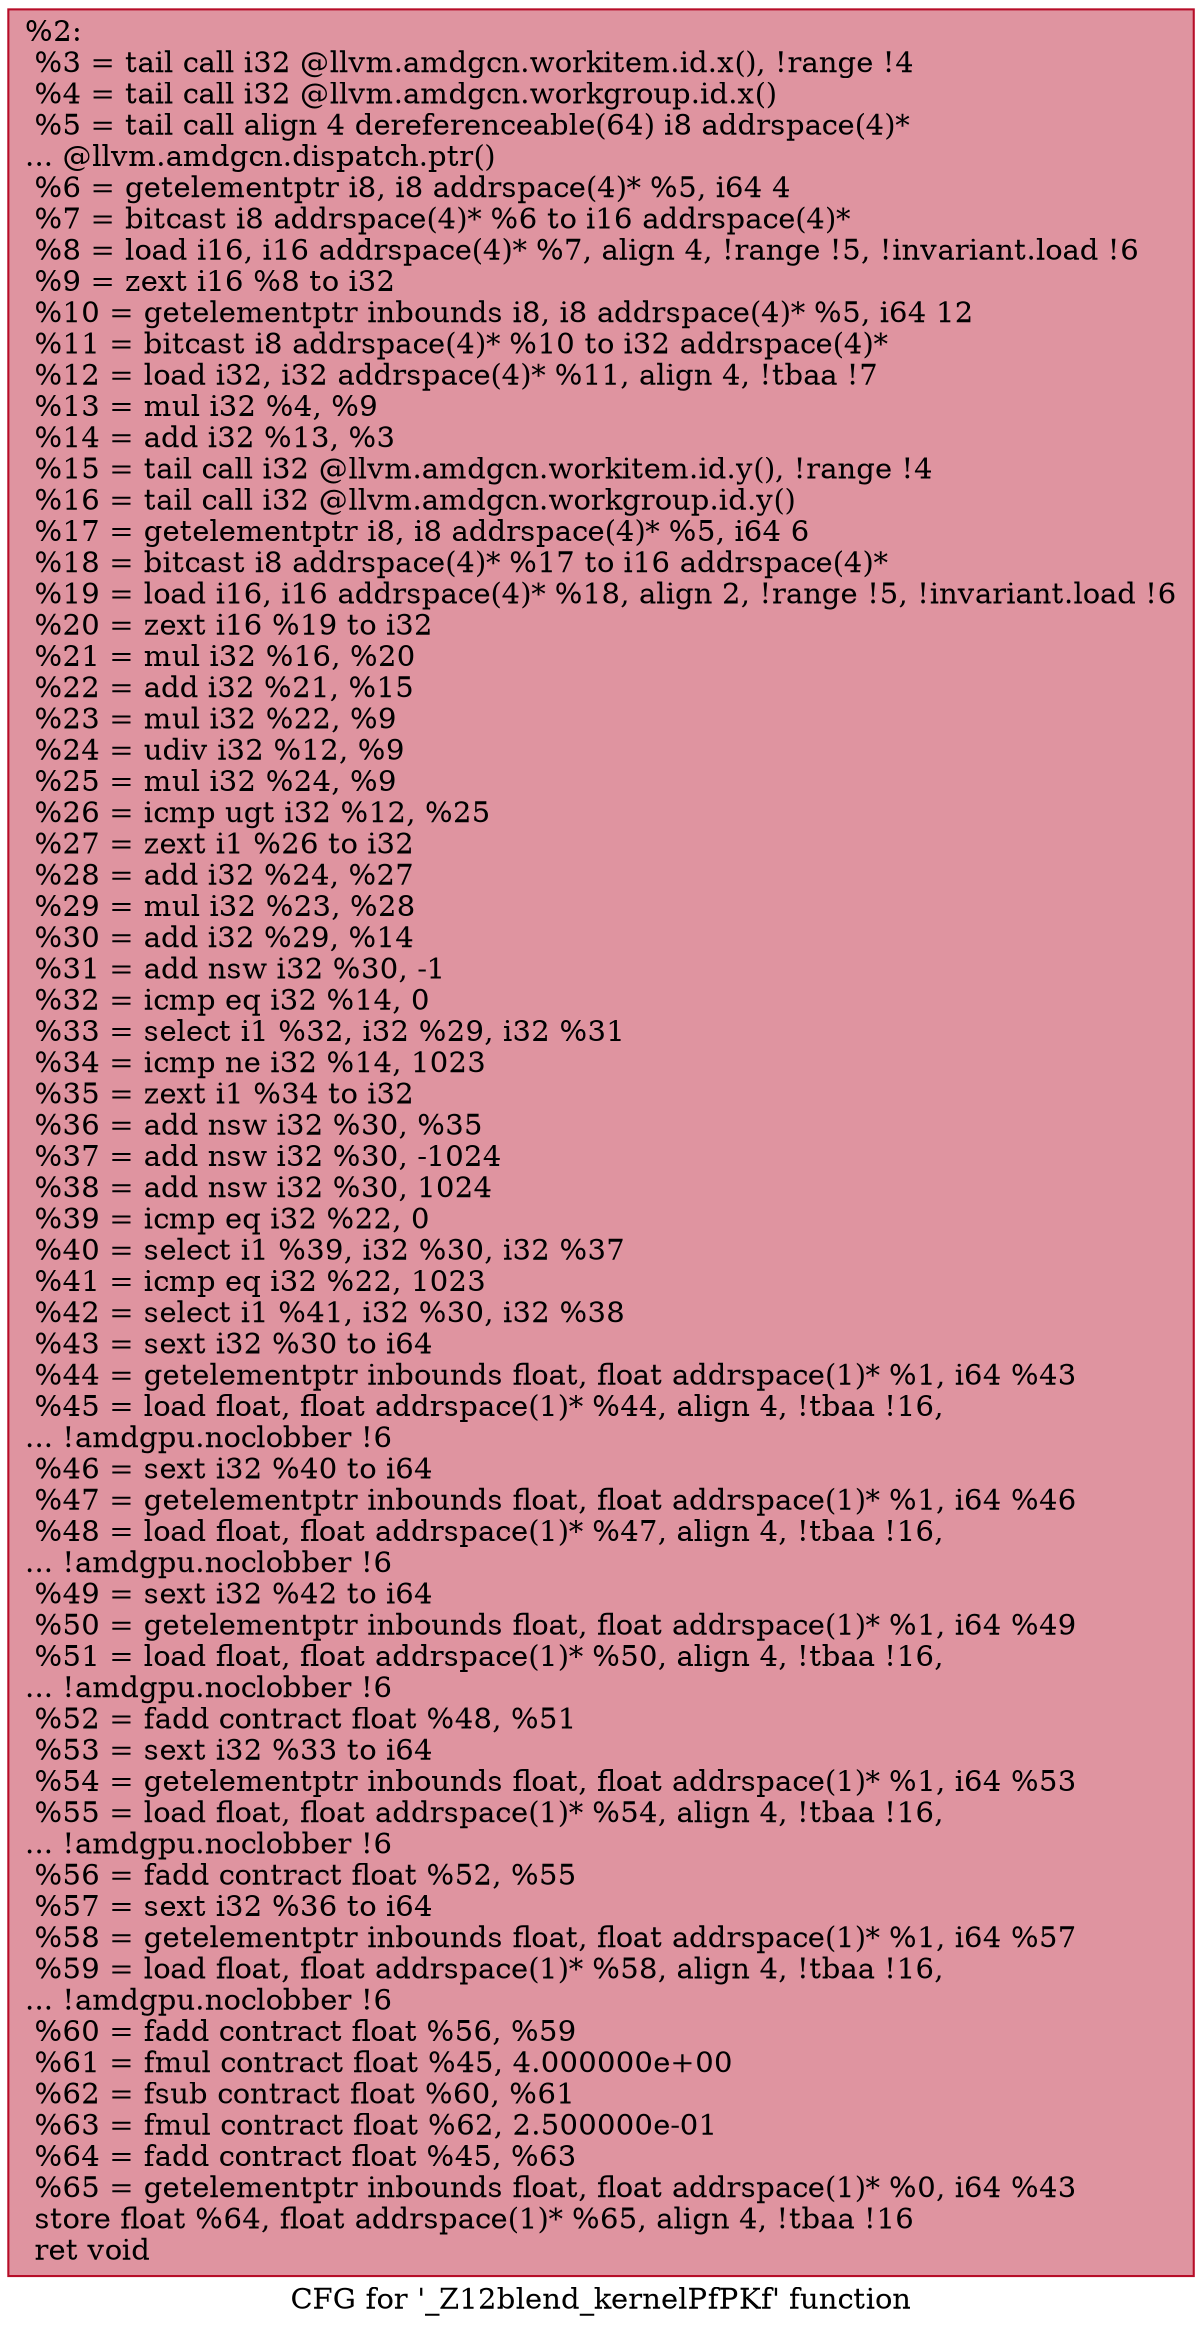 digraph "CFG for '_Z12blend_kernelPfPKf' function" {
	label="CFG for '_Z12blend_kernelPfPKf' function";

	Node0x53e8a10 [shape=record,color="#b70d28ff", style=filled, fillcolor="#b70d2870",label="{%2:\l  %3 = tail call i32 @llvm.amdgcn.workitem.id.x(), !range !4\l  %4 = tail call i32 @llvm.amdgcn.workgroup.id.x()\l  %5 = tail call align 4 dereferenceable(64) i8 addrspace(4)*\l... @llvm.amdgcn.dispatch.ptr()\l  %6 = getelementptr i8, i8 addrspace(4)* %5, i64 4\l  %7 = bitcast i8 addrspace(4)* %6 to i16 addrspace(4)*\l  %8 = load i16, i16 addrspace(4)* %7, align 4, !range !5, !invariant.load !6\l  %9 = zext i16 %8 to i32\l  %10 = getelementptr inbounds i8, i8 addrspace(4)* %5, i64 12\l  %11 = bitcast i8 addrspace(4)* %10 to i32 addrspace(4)*\l  %12 = load i32, i32 addrspace(4)* %11, align 4, !tbaa !7\l  %13 = mul i32 %4, %9\l  %14 = add i32 %13, %3\l  %15 = tail call i32 @llvm.amdgcn.workitem.id.y(), !range !4\l  %16 = tail call i32 @llvm.amdgcn.workgroup.id.y()\l  %17 = getelementptr i8, i8 addrspace(4)* %5, i64 6\l  %18 = bitcast i8 addrspace(4)* %17 to i16 addrspace(4)*\l  %19 = load i16, i16 addrspace(4)* %18, align 2, !range !5, !invariant.load !6\l  %20 = zext i16 %19 to i32\l  %21 = mul i32 %16, %20\l  %22 = add i32 %21, %15\l  %23 = mul i32 %22, %9\l  %24 = udiv i32 %12, %9\l  %25 = mul i32 %24, %9\l  %26 = icmp ugt i32 %12, %25\l  %27 = zext i1 %26 to i32\l  %28 = add i32 %24, %27\l  %29 = mul i32 %23, %28\l  %30 = add i32 %29, %14\l  %31 = add nsw i32 %30, -1\l  %32 = icmp eq i32 %14, 0\l  %33 = select i1 %32, i32 %29, i32 %31\l  %34 = icmp ne i32 %14, 1023\l  %35 = zext i1 %34 to i32\l  %36 = add nsw i32 %30, %35\l  %37 = add nsw i32 %30, -1024\l  %38 = add nsw i32 %30, 1024\l  %39 = icmp eq i32 %22, 0\l  %40 = select i1 %39, i32 %30, i32 %37\l  %41 = icmp eq i32 %22, 1023\l  %42 = select i1 %41, i32 %30, i32 %38\l  %43 = sext i32 %30 to i64\l  %44 = getelementptr inbounds float, float addrspace(1)* %1, i64 %43\l  %45 = load float, float addrspace(1)* %44, align 4, !tbaa !16,\l... !amdgpu.noclobber !6\l  %46 = sext i32 %40 to i64\l  %47 = getelementptr inbounds float, float addrspace(1)* %1, i64 %46\l  %48 = load float, float addrspace(1)* %47, align 4, !tbaa !16,\l... !amdgpu.noclobber !6\l  %49 = sext i32 %42 to i64\l  %50 = getelementptr inbounds float, float addrspace(1)* %1, i64 %49\l  %51 = load float, float addrspace(1)* %50, align 4, !tbaa !16,\l... !amdgpu.noclobber !6\l  %52 = fadd contract float %48, %51\l  %53 = sext i32 %33 to i64\l  %54 = getelementptr inbounds float, float addrspace(1)* %1, i64 %53\l  %55 = load float, float addrspace(1)* %54, align 4, !tbaa !16,\l... !amdgpu.noclobber !6\l  %56 = fadd contract float %52, %55\l  %57 = sext i32 %36 to i64\l  %58 = getelementptr inbounds float, float addrspace(1)* %1, i64 %57\l  %59 = load float, float addrspace(1)* %58, align 4, !tbaa !16,\l... !amdgpu.noclobber !6\l  %60 = fadd contract float %56, %59\l  %61 = fmul contract float %45, 4.000000e+00\l  %62 = fsub contract float %60, %61\l  %63 = fmul contract float %62, 2.500000e-01\l  %64 = fadd contract float %45, %63\l  %65 = getelementptr inbounds float, float addrspace(1)* %0, i64 %43\l  store float %64, float addrspace(1)* %65, align 4, !tbaa !16\l  ret void\l}"];
}
